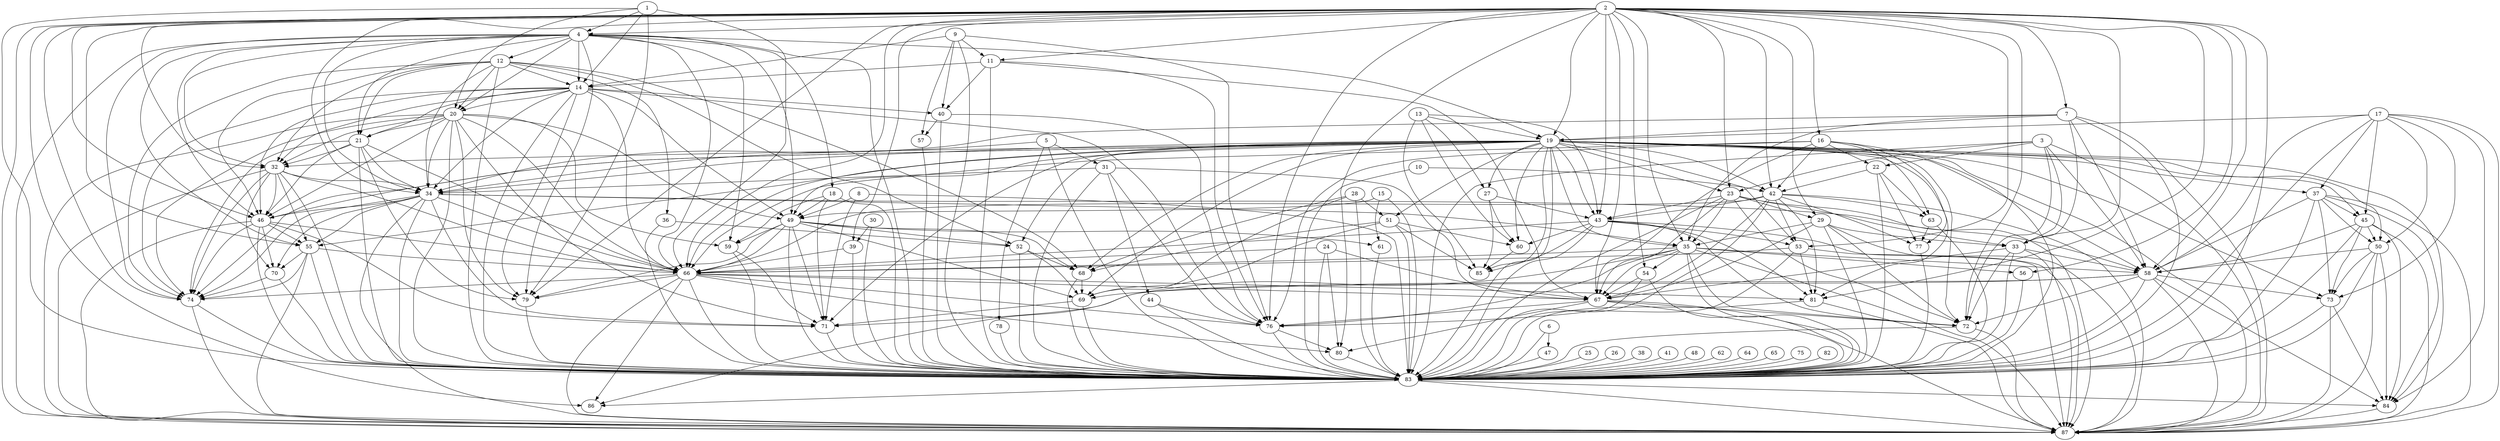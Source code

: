 digraph G {
1 [label="1"];
2 [label="2"];
3 [label="3"];
4 [label="4"];
5 [label="5"];
6 [label="6"];
7 [label="7"];
8 [label="8"];
9 [label="9"];
10 [label="10"];
11 [label="11"];
12 [label="12"];
13 [label="13"];
14 [label="14"];
15 [label="15"];
16 [label="16"];
17 [label="17"];
18 [label="18"];
19 [label="19"];
20 [label="20"];
21 [label="21"];
22 [label="22"];
23 [label="23"];
24 [label="24"];
25 [label="25"];
26 [label="26"];
27 [label="27"];
28 [label="28"];
29 [label="29"];
30 [label="30"];
31 [label="31"];
32 [label="32"];
33 [label="33"];
34 [label="34"];
35 [label="35"];
36 [label="36"];
37 [label="37"];
38 [label="38"];
39 [label="39"];
40 [label="40"];
41 [label="41"];
42 [label="42"];
43 [label="43"];
44 [label="44"];
45 [label="45"];
46 [label="46"];
47 [label="47"];
48 [label="48"];
49 [label="49"];
50 [label="50"];
51 [label="51"];
52 [label="52"];
53 [label="53"];
54 [label="54"];
55 [label="55"];
56 [label="56"];
57 [label="57"];
58 [label="58"];
59 [label="59"];
60 [label="60"];
61 [label="61"];
62 [label="62"];
63 [label="63"];
64 [label="64"];
65 [label="65"];
66 [label="66"];
67 [label="67"];
68 [label="68"];
69 [label="69"];
70 [label="70"];
71 [label="71"];
72 [label="72"];
73 [label="73"];
74 [label="74"];
75 [label="75"];
76 [label="76"];
77 [label="77"];
78 [label="78"];
79 [label="79"];
80 [label="80"];
81 [label="81"];
82 [label="82"];
83 [label="83"];
84 [label="84"];
85 [label="85"];
86 [label="86"];
87 [label="87"];
1 -> 20;
1 -> 14;
1 -> 4;
1 -> 79;
1 -> 66;
1 -> 83;
2 -> 32;
2 -> 55;
2 -> 74;
2 -> 46;
2 -> 7;
2 -> 4;
2 -> 34;
2 -> 72;
2 -> 29;
2 -> 23;
2 -> 43;
2 -> 42;
2 -> 81;
2 -> 53;
2 -> 19;
2 -> 39;
2 -> 86;
2 -> 16;
2 -> 56;
2 -> 87;
2 -> 33;
2 -> 58;
2 -> 76;
2 -> 67;
2 -> 35;
2 -> 54;
2 -> 83;
2 -> 79;
2 -> 11;
2 -> 66;
2 -> 80;
3 -> 22;
3 -> 23;
3 -> 72;
3 -> 58;
3 -> 87;
3 -> 83;
3 -> 33;
4 -> 12;
4 -> 87;
4 -> 19;
4 -> 74;
4 -> 32;
4 -> 55;
4 -> 46;
4 -> 34;
4 -> 21;
4 -> 18;
4 -> 59;
4 -> 49;
4 -> 14;
4 -> 20;
4 -> 83;
4 -> 79;
4 -> 66;
5 -> 31;
5 -> 34;
5 -> 83;
5 -> 78;
6 -> 47;
6 -> 83;
7 -> 35;
7 -> 19;
7 -> 87;
7 -> 33;
7 -> 34;
7 -> 83;
7 -> 58;
8 -> 71;
8 -> 49;
8 -> 83;
9 -> 11;
9 -> 76;
9 -> 14;
9 -> 40;
9 -> 83;
9 -> 57;
10 -> 42;
10 -> 83;
11 -> 40;
11 -> 14;
11 -> 67;
11 -> 83;
11 -> 76;
12 -> 74;
12 -> 32;
12 -> 46;
12 -> 34;
12 -> 14;
12 -> 21;
12 -> 20;
12 -> 68;
12 -> 36;
12 -> 52;
12 -> 83;
13 -> 43;
13 -> 27;
13 -> 85;
13 -> 60;
13 -> 19;
14 -> 74;
14 -> 32;
14 -> 46;
14 -> 34;
14 -> 21;
14 -> 49;
14 -> 40;
14 -> 76;
14 -> 20;
14 -> 83;
14 -> 79;
14 -> 66;
15 -> 61;
15 -> 49;
15 -> 83;
16 -> 67;
16 -> 77;
16 -> 63;
16 -> 22;
16 -> 42;
16 -> 76;
16 -> 66;
16 -> 83;
17 -> 37;
17 -> 84;
17 -> 19;
17 -> 87;
17 -> 58;
17 -> 45;
17 -> 73;
17 -> 50;
17 -> 83;
18 -> 71;
18 -> 59;
18 -> 83;
18 -> 49;
19 -> 51;
19 -> 23;
19 -> 72;
19 -> 55;
19 -> 42;
19 -> 81;
19 -> 53;
19 -> 43;
19 -> 27;
19 -> 85;
19 -> 60;
19 -> 32;
19 -> 74;
19 -> 35;
19 -> 66;
19 -> 71;
19 -> 46;
19 -> 34;
19 -> 37;
19 -> 84;
19 -> 87;
19 -> 58;
19 -> 45;
19 -> 73;
19 -> 50;
19 -> 68;
19 -> 69;
19 -> 52;
19 -> 49;
19 -> 83;
20 -> 74;
20 -> 32;
20 -> 46;
20 -> 34;
20 -> 87;
20 -> 59;
20 -> 71;
20 -> 21;
20 -> 49;
20 -> 83;
20 -> 79;
20 -> 66;
21 -> 74;
21 -> 32;
21 -> 46;
21 -> 34;
21 -> 66;
21 -> 83;
21 -> 79;
22 -> 77;
22 -> 63;
22 -> 42;
22 -> 83;
23 -> 43;
23 -> 35;
23 -> 87;
23 -> 29;
23 -> 67;
23 -> 72;
23 -> 83;
23 -> 33;
24 -> 67;
24 -> 66;
24 -> 80;
24 -> 83;
25 -> 83;
26 -> 83;
27 -> 43;
27 -> 85;
27 -> 60;
28 -> 51;
28 -> 69;
28 -> 68;
28 -> 83;
29 -> 35;
29 -> 87;
29 -> 33;
29 -> 72;
29 -> 83;
29 -> 67;
30 -> 39;
30 -> 83;
31 -> 34;
31 -> 67;
31 -> 44;
31 -> 76;
31 -> 83;
32 -> 66;
32 -> 87;
32 -> 70;
32 -> 46;
32 -> 74;
32 -> 55;
32 -> 34;
32 -> 83;
33 -> 67;
33 -> 58;
33 -> 72;
33 -> 87;
33 -> 83;
34 -> 87;
34 -> 35;
34 -> 71;
34 -> 58;
34 -> 66;
34 -> 70;
34 -> 46;
34 -> 74;
34 -> 55;
34 -> 83;
35 -> 87;
35 -> 58;
35 -> 86;
35 -> 66;
35 -> 72;
35 -> 56;
35 -> 76;
35 -> 67;
35 -> 54;
35 -> 83;
36 -> 52;
36 -> 83;
37 -> 84;
37 -> 87;
37 -> 58;
37 -> 45;
37 -> 73;
37 -> 50;
37 -> 83;
38 -> 83;
39 -> 66;
39 -> 83;
40 -> 76;
40 -> 83;
40 -> 57;
41 -> 83;
42 -> 43;
42 -> 66;
42 -> 87;
42 -> 81;
42 -> 53;
42 -> 77;
42 -> 63;
42 -> 67;
42 -> 83;
43 -> 72;
43 -> 81;
43 -> 53;
43 -> 66;
43 -> 87;
43 -> 83;
43 -> 85;
43 -> 60;
44 -> 76;
44 -> 83;
45 -> 84;
45 -> 87;
45 -> 58;
45 -> 73;
45 -> 50;
45 -> 83;
46 -> 66;
46 -> 87;
46 -> 71;
46 -> 70;
46 -> 74;
46 -> 55;
46 -> 83;
47 -> 83;
48 -> 83;
49 -> 61;
49 -> 66;
49 -> 71;
49 -> 59;
49 -> 79;
49 -> 68;
49 -> 69;
49 -> 52;
49 -> 83;
50 -> 84;
50 -> 87;
50 -> 58;
50 -> 73;
50 -> 83;
51 -> 85;
51 -> 60;
51 -> 69;
51 -> 68;
51 -> 83;
52 -> 68;
52 -> 69;
52 -> 83;
53 -> 66;
53 -> 87;
53 -> 83;
53 -> 81;
54 -> 76;
54 -> 67;
54 -> 83;
55 -> 66;
55 -> 87;
55 -> 70;
55 -> 74;
55 -> 83;
56 -> 83;
57 -> 83;
58 -> 71;
58 -> 69;
58 -> 72;
58 -> 84;
58 -> 73;
58 -> 87;
58 -> 83;
59 -> 71;
59 -> 83;
60 -> 85;
61 -> 83;
62 -> 83;
63 -> 77;
63 -> 83;
64 -> 83;
65 -> 83;
66 -> 74;
66 -> 81;
66 -> 87;
66 -> 86;
66 -> 67;
66 -> 76;
66 -> 83;
66 -> 80;
66 -> 79;
67 -> 87;
67 -> 72;
67 -> 76;
67 -> 80;
67 -> 83;
68 -> 69;
68 -> 83;
69 -> 71;
69 -> 83;
70 -> 74;
70 -> 83;
71 -> 83;
72 -> 87;
72 -> 83;
73 -> 84;
73 -> 87;
73 -> 83;
74 -> 87;
74 -> 83;
75 -> 83;
76 -> 80;
76 -> 83;
77 -> 83;
78 -> 83;
79 -> 83;
80 -> 83;
81 -> 87;
81 -> 83;
82 -> 83;
83 -> 84;
83 -> 86;
83 -> 87;
84 -> 87;
}
